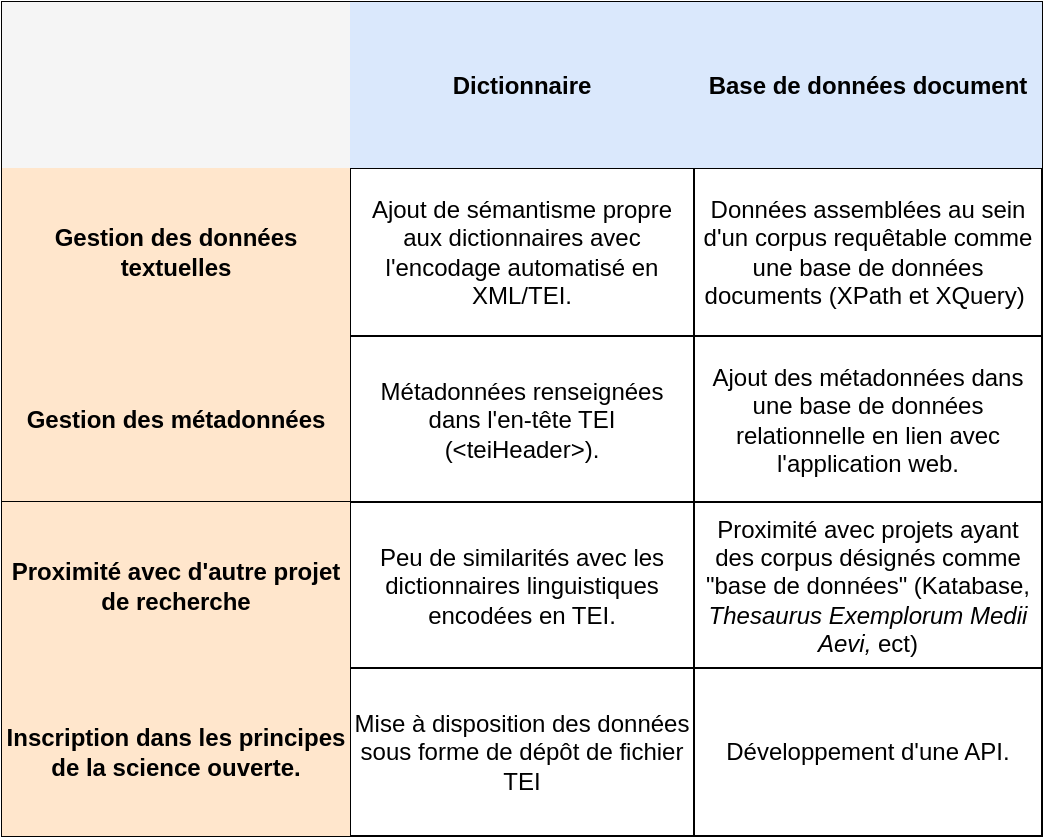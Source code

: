 <mxfile version="20.2.3" type="device"><diagram id="kaDarCl53P7-O1V8EQiW" name="Page-1"><mxGraphModel dx="555" dy="878" grid="1" gridSize="10" guides="1" tooltips="1" connect="1" arrows="1" fold="1" page="1" pageScale="1" pageWidth="827" pageHeight="1169" math="0" shadow="0"><root><mxCell id="0"/><mxCell id="1" parent="0"/><mxCell id="TZxa95MS8Bk0VSiygJSL-31" value="" style="shape=table;html=1;whiteSpace=wrap;startSize=0;container=1;collapsible=0;childLayout=tableLayout;" vertex="1" parent="1"><mxGeometry x="120" y="120" width="520" height="250" as="geometry"/></mxCell><mxCell id="TZxa95MS8Bk0VSiygJSL-32" value="" style="shape=tableRow;horizontal=0;startSize=0;swimlaneHead=0;swimlaneBody=0;top=0;left=0;bottom=0;right=0;collapsible=0;dropTarget=0;fillColor=none;points=[[0,0.5],[1,0.5]];portConstraint=eastwest;" vertex="1" parent="TZxa95MS8Bk0VSiygJSL-31"><mxGeometry width="520" height="83" as="geometry"/></mxCell><mxCell id="TZxa95MS8Bk0VSiygJSL-33" value="" style="shape=partialRectangle;html=1;whiteSpace=wrap;connectable=0;fillColor=#f5f5f5;top=0;left=0;bottom=0;right=0;overflow=hidden;strokeColor=#666666;fontColor=#333333;" vertex="1" parent="TZxa95MS8Bk0VSiygJSL-32"><mxGeometry width="174" height="83" as="geometry"><mxRectangle width="174" height="83" as="alternateBounds"/></mxGeometry></mxCell><mxCell id="TZxa95MS8Bk0VSiygJSL-34" value="&lt;b&gt;Dictionnaire&lt;/b&gt;" style="shape=partialRectangle;html=1;whiteSpace=wrap;connectable=0;fillColor=#dae8fc;top=0;left=0;bottom=0;right=0;overflow=hidden;strokeColor=#6c8ebf;" vertex="1" parent="TZxa95MS8Bk0VSiygJSL-32"><mxGeometry x="174" width="172" height="83" as="geometry"><mxRectangle width="172" height="83" as="alternateBounds"/></mxGeometry></mxCell><mxCell id="TZxa95MS8Bk0VSiygJSL-35" value="&lt;b&gt;Base de données document&lt;/b&gt;" style="shape=partialRectangle;html=1;whiteSpace=wrap;connectable=0;fillColor=#dae8fc;top=0;left=0;bottom=0;right=0;overflow=hidden;strokeColor=#6c8ebf;" vertex="1" parent="TZxa95MS8Bk0VSiygJSL-32"><mxGeometry x="346" width="174" height="83" as="geometry"><mxRectangle width="174" height="83" as="alternateBounds"/></mxGeometry></mxCell><mxCell id="TZxa95MS8Bk0VSiygJSL-36" value="" style="shape=tableRow;horizontal=0;startSize=0;swimlaneHead=0;swimlaneBody=0;top=0;left=0;bottom=0;right=0;collapsible=0;dropTarget=0;fillColor=none;points=[[0,0.5],[1,0.5]];portConstraint=eastwest;" vertex="1" parent="TZxa95MS8Bk0VSiygJSL-31"><mxGeometry y="83" width="520" height="84" as="geometry"/></mxCell><mxCell id="TZxa95MS8Bk0VSiygJSL-37" value="&lt;b&gt;Gestion des données textuelles&lt;/b&gt;" style="shape=partialRectangle;html=1;whiteSpace=wrap;connectable=0;fillColor=#ffe6cc;top=0;left=0;bottom=0;right=0;overflow=hidden;strokeColor=#d79b00;" vertex="1" parent="TZxa95MS8Bk0VSiygJSL-36"><mxGeometry width="174" height="84" as="geometry"><mxRectangle width="174" height="84" as="alternateBounds"/></mxGeometry></mxCell><mxCell id="TZxa95MS8Bk0VSiygJSL-38" value="Ajout de sémantisme propre aux dictionnaires avec l'encodage automatisé en XML/TEI." style="shape=partialRectangle;html=1;whiteSpace=wrap;connectable=0;fillColor=none;top=0;left=0;bottom=0;right=0;overflow=hidden;" vertex="1" parent="TZxa95MS8Bk0VSiygJSL-36"><mxGeometry x="174" width="172" height="84" as="geometry"><mxRectangle width="172" height="84" as="alternateBounds"/></mxGeometry></mxCell><mxCell id="TZxa95MS8Bk0VSiygJSL-39" value="Données assemblées au sein d'un corpus requêtable comme une base de données documents (XPath et XQuery)&amp;nbsp;" style="shape=partialRectangle;html=1;whiteSpace=wrap;connectable=0;fillColor=none;top=0;left=0;bottom=0;right=0;overflow=hidden;" vertex="1" parent="TZxa95MS8Bk0VSiygJSL-36"><mxGeometry x="346" width="174" height="84" as="geometry"><mxRectangle width="174" height="84" as="alternateBounds"/></mxGeometry></mxCell><mxCell id="TZxa95MS8Bk0VSiygJSL-40" value="" style="shape=tableRow;horizontal=0;startSize=0;swimlaneHead=0;swimlaneBody=0;top=0;left=0;bottom=0;right=0;collapsible=0;dropTarget=0;fillColor=none;points=[[0,0.5],[1,0.5]];portConstraint=eastwest;" vertex="1" parent="TZxa95MS8Bk0VSiygJSL-31"><mxGeometry y="167" width="520" height="83" as="geometry"/></mxCell><mxCell id="TZxa95MS8Bk0VSiygJSL-41" value="&lt;b&gt;Gestion des métadonnées&lt;/b&gt;" style="shape=partialRectangle;html=1;whiteSpace=wrap;connectable=0;fillColor=#ffe6cc;top=0;left=0;bottom=0;right=0;overflow=hidden;strokeColor=#d79b00;" vertex="1" parent="TZxa95MS8Bk0VSiygJSL-40"><mxGeometry width="174" height="83" as="geometry"><mxRectangle width="174" height="83" as="alternateBounds"/></mxGeometry></mxCell><mxCell id="TZxa95MS8Bk0VSiygJSL-42" value="Métadonnées renseignées dans l'en-tête TEI (&amp;lt;teiHeader&amp;gt;)." style="shape=partialRectangle;html=1;whiteSpace=wrap;connectable=0;fillColor=none;top=0;left=0;bottom=0;right=0;overflow=hidden;" vertex="1" parent="TZxa95MS8Bk0VSiygJSL-40"><mxGeometry x="174" width="172" height="83" as="geometry"><mxRectangle width="172" height="83" as="alternateBounds"/></mxGeometry></mxCell><mxCell id="TZxa95MS8Bk0VSiygJSL-43" value="Ajout des métadonnées dans une base de données relationnelle en lien avec l'application web." style="shape=partialRectangle;html=1;whiteSpace=wrap;connectable=0;fillColor=none;top=0;left=0;bottom=0;right=0;overflow=hidden;pointerEvents=1;" vertex="1" parent="TZxa95MS8Bk0VSiygJSL-40"><mxGeometry x="346" width="174" height="83" as="geometry"><mxRectangle width="174" height="83" as="alternateBounds"/></mxGeometry></mxCell><mxCell id="TZxa95MS8Bk0VSiygJSL-44" value="" style="shape=table;html=1;whiteSpace=wrap;startSize=0;container=1;collapsible=0;childLayout=tableLayout;" vertex="1" parent="1"><mxGeometry x="120" y="370" width="520" height="167" as="geometry"/></mxCell><mxCell id="TZxa95MS8Bk0VSiygJSL-45" value="" style="shape=tableRow;horizontal=0;startSize=0;swimlaneHead=0;swimlaneBody=0;top=0;left=0;bottom=0;right=0;collapsible=0;dropTarget=0;fillColor=none;points=[[0,0.5],[1,0.5]];portConstraint=eastwest;" vertex="1" parent="TZxa95MS8Bk0VSiygJSL-44"><mxGeometry width="520" height="83" as="geometry"/></mxCell><mxCell id="TZxa95MS8Bk0VSiygJSL-46" value="&lt;b&gt;Proximité avec d'autre projet de recherche&lt;/b&gt;" style="shape=partialRectangle;html=1;whiteSpace=wrap;connectable=0;fillColor=#ffe6cc;top=0;left=0;bottom=0;right=0;overflow=hidden;strokeColor=#d79b00;" vertex="1" parent="TZxa95MS8Bk0VSiygJSL-45"><mxGeometry width="174" height="83" as="geometry"><mxRectangle width="174" height="83" as="alternateBounds"/></mxGeometry></mxCell><mxCell id="TZxa95MS8Bk0VSiygJSL-47" value="Peu de similarités avec les dictionnaires linguistiques encodées en TEI." style="shape=partialRectangle;html=1;whiteSpace=wrap;connectable=0;fillColor=none;top=0;left=0;bottom=0;right=0;overflow=hidden;" vertex="1" parent="TZxa95MS8Bk0VSiygJSL-45"><mxGeometry x="174" width="172" height="83" as="geometry"><mxRectangle width="172" height="83" as="alternateBounds"/></mxGeometry></mxCell><mxCell id="TZxa95MS8Bk0VSiygJSL-48" value="Proximité avec projets ayant des corpus désignés comme &quot;base de données&quot; (Katabase, &lt;i&gt;Thesaurus Exemplorum Medii Aevi, &lt;/i&gt;ect)" style="shape=partialRectangle;html=1;whiteSpace=wrap;connectable=0;fillColor=none;top=0;left=0;bottom=0;right=0;overflow=hidden;" vertex="1" parent="TZxa95MS8Bk0VSiygJSL-45"><mxGeometry x="346" width="174" height="83" as="geometry"><mxRectangle width="174" height="83" as="alternateBounds"/></mxGeometry></mxCell><mxCell id="TZxa95MS8Bk0VSiygJSL-49" value="" style="shape=tableRow;horizontal=0;startSize=0;swimlaneHead=0;swimlaneBody=0;top=0;left=0;bottom=0;right=0;collapsible=0;dropTarget=0;fillColor=none;points=[[0,0.5],[1,0.5]];portConstraint=eastwest;" vertex="1" parent="TZxa95MS8Bk0VSiygJSL-44"><mxGeometry y="83" width="520" height="84" as="geometry"/></mxCell><mxCell id="TZxa95MS8Bk0VSiygJSL-50" value="&lt;b&gt;Inscription dans les principes de la science ouverte.&lt;/b&gt;" style="shape=partialRectangle;html=1;whiteSpace=wrap;connectable=0;fillColor=#ffe6cc;top=0;left=0;bottom=0;right=0;overflow=hidden;strokeColor=#d79b00;" vertex="1" parent="TZxa95MS8Bk0VSiygJSL-49"><mxGeometry width="174" height="84" as="geometry"><mxRectangle width="174" height="84" as="alternateBounds"/></mxGeometry></mxCell><mxCell id="TZxa95MS8Bk0VSiygJSL-51" value="Mise à disposition des données sous forme de dépôt de fichier TEI" style="shape=partialRectangle;html=1;whiteSpace=wrap;connectable=0;fillColor=none;top=0;left=0;bottom=0;right=0;overflow=hidden;" vertex="1" parent="TZxa95MS8Bk0VSiygJSL-49"><mxGeometry x="174" width="172" height="84" as="geometry"><mxRectangle width="172" height="84" as="alternateBounds"/></mxGeometry></mxCell><mxCell id="TZxa95MS8Bk0VSiygJSL-52" value="Développement d'une API." style="shape=partialRectangle;html=1;whiteSpace=wrap;connectable=0;fillColor=none;top=0;left=0;bottom=0;right=0;overflow=hidden;" vertex="1" parent="TZxa95MS8Bk0VSiygJSL-49"><mxGeometry x="346" width="174" height="84" as="geometry"><mxRectangle width="174" height="84" as="alternateBounds"/></mxGeometry></mxCell></root></mxGraphModel></diagram></mxfile>